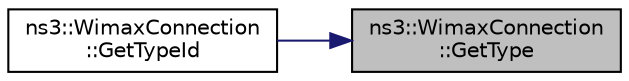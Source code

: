 digraph "ns3::WimaxConnection::GetType"
{
 // LATEX_PDF_SIZE
  edge [fontname="Helvetica",fontsize="10",labelfontname="Helvetica",labelfontsize="10"];
  node [fontname="Helvetica",fontsize="10",shape=record];
  rankdir="RL";
  Node1 [label="ns3::WimaxConnection\l::GetType",height=0.2,width=0.4,color="black", fillcolor="grey75", style="filled", fontcolor="black",tooltip="Get type function."];
  Node1 -> Node2 [dir="back",color="midnightblue",fontsize="10",style="solid",fontname="Helvetica"];
  Node2 [label="ns3::WimaxConnection\l::GetTypeId",height=0.2,width=0.4,color="black", fillcolor="white", style="filled",URL="$classns3_1_1_wimax_connection.html#adcb95addb6a2ff6e1a45b4ebe4b24510",tooltip="Get the type ID."];
}

